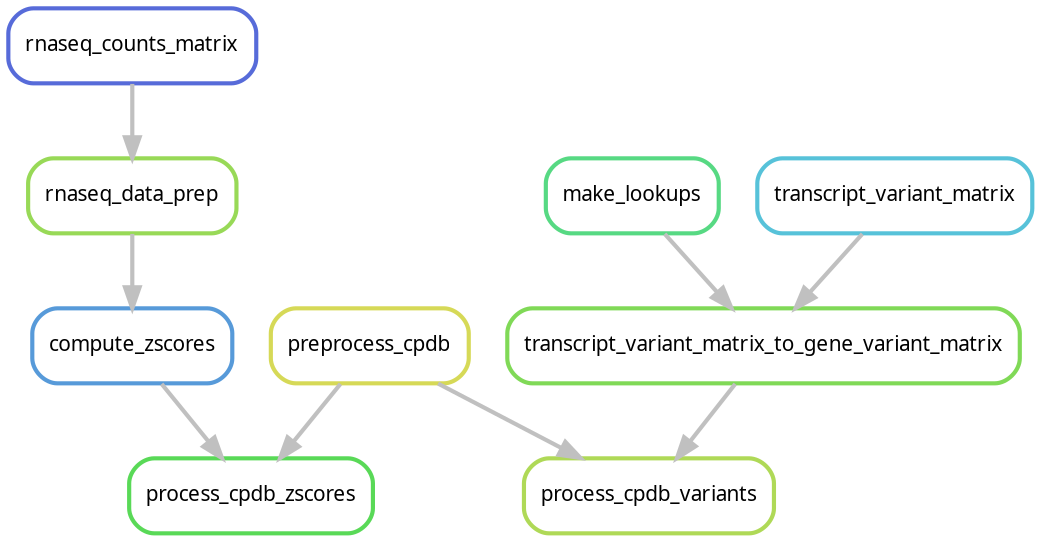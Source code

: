 digraph snakemake_dag {
    graph[bgcolor=white, margin=0];
    node[shape=box, style=rounded, fontname=sans,                 fontsize=10, penwidth=2];
    edge[penwidth=2, color=grey];
	0[label = "process_cpdb_zscores", color = "0.33 0.6 0.85", style="rounded"];
	1[label = "make_lookups", color = "0.39 0.6 0.85", style="rounded"];
	2[label = "process_cpdb_variants", color = "0.22 0.6 0.85", style="rounded"];
	3[label = "rnaseq_data_prep", color = "0.25 0.6 0.85", style="rounded"];
	4[label = "compute_zscores", color = "0.58 0.6 0.85", style="rounded"];
	5[label = "transcript_variant_matrix_to_gene_variant_matrix", color = "0.28 0.6 0.85", style="rounded"];
	6[label = "rnaseq_counts_matrix", color = "0.64 0.6 0.85", style="rounded"];
	7[label = "preprocess_cpdb", color = "0.17 0.6 0.85", style="rounded"];
	8[label = "transcript_variant_matrix", color = "0.53 0.6 0.85", style="rounded"];
	4 -> 0
	7 -> 0
	7 -> 2
	5 -> 2
	6 -> 3
	3 -> 4
	1 -> 5
	8 -> 5
}            
